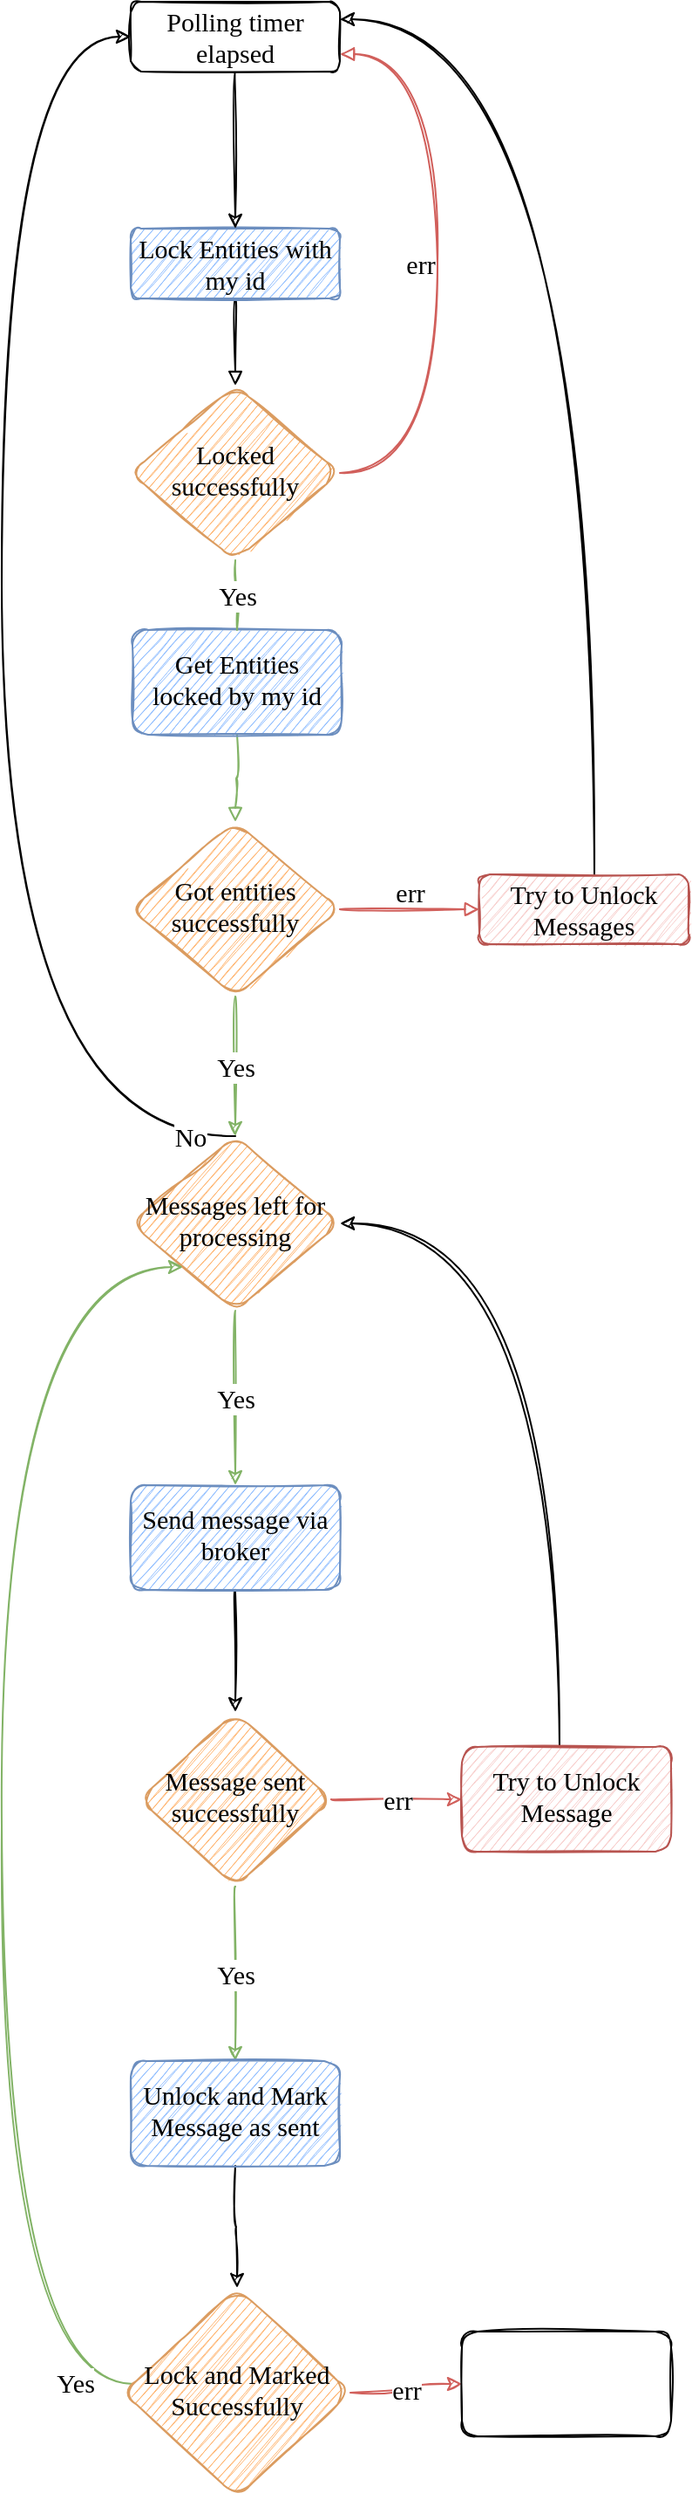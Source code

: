 <mxfile version="15.4.0" type="device"><diagram id="C5RBs43oDa-KdzZeNtuy" name="Page-1"><mxGraphModel dx="1106" dy="782" grid="1" gridSize="10" guides="1" tooltips="1" connect="1" arrows="1" fold="1" page="1" pageScale="1" pageWidth="827" pageHeight="1169" math="0" shadow="0"><root><mxCell id="WIyWlLk6GJQsqaUBKTNV-0"/><mxCell id="WIyWlLk6GJQsqaUBKTNV-1" parent="WIyWlLk6GJQsqaUBKTNV-0"/><mxCell id="WIyWlLk6GJQsqaUBKTNV-2" value="" style="html=1;jettySize=auto;orthogonalLoop=1;fontSize=15;endArrow=block;endFill=0;strokeWidth=1;shadow=0;labelBackgroundColor=none;edgeStyle=orthogonalEdgeStyle;fontFamily=Kalam;sketch=1;fontStyle=0;curved=1;" parent="WIyWlLk6GJQsqaUBKTNV-1" source="WIyWlLk6GJQsqaUBKTNV-3" target="WIyWlLk6GJQsqaUBKTNV-6" edge="1"><mxGeometry relative="1" as="geometry"/></mxCell><mxCell id="WIyWlLk6GJQsqaUBKTNV-3" value="Lock Entities with my id" style="whiteSpace=wrap;html=1;fontSize=15;glass=0;strokeWidth=1;shadow=0;fontFamily=Kalam;sketch=1;rounded=1;fontStyle=0;fillColor=#90BEFF;strokeColor=#6C8EBF;" parent="WIyWlLk6GJQsqaUBKTNV-1" vertex="1"><mxGeometry x="254" y="180" width="120" height="40" as="geometry"/></mxCell><mxCell id="WIyWlLk6GJQsqaUBKTNV-4" value="" style="html=1;jettySize=auto;orthogonalLoop=1;fontSize=15;endArrow=block;endFill=0;strokeWidth=1;shadow=0;labelBackgroundColor=default;edgeStyle=orthogonalEdgeStyle;exitX=0.5;exitY=1;exitDx=0;exitDy=0;fontFamily=Kalam;sketch=1;fontStyle=0;curved=1;fillColor=#d5e8d4;strokeColor=#82b366;startArrow=none;" parent="WIyWlLk6GJQsqaUBKTNV-1" source="2GBR5S86KtL8C_ev0ljE-29" target="WIyWlLk6GJQsqaUBKTNV-10" edge="1"><mxGeometry relative="1" as="geometry"><mxPoint as="offset"/><mxPoint x="314" y="440" as="sourcePoint"/></mxGeometry></mxCell><mxCell id="WIyWlLk6GJQsqaUBKTNV-5" value="err" style="edgeStyle=orthogonalEdgeStyle;html=1;jettySize=auto;orthogonalLoop=1;fontSize=15;endArrow=block;endFill=0;strokeWidth=1;shadow=0;labelBackgroundColor=none;entryX=1;entryY=0.75;entryDx=0;entryDy=0;fontFamily=Kalam;sketch=1;fontStyle=0;curved=1;fillColor=#f8cecc;strokeColor=#D15F5B;" parent="WIyWlLk6GJQsqaUBKTNV-1" source="WIyWlLk6GJQsqaUBKTNV-6" target="2GBR5S86KtL8C_ev0ljE-0" edge="1"><mxGeometry y="10" relative="1" as="geometry"><mxPoint as="offset"/><mxPoint x="454" y="320" as="targetPoint"/><Array as="points"><mxPoint x="430" y="320"/><mxPoint x="430" y="80"/></Array></mxGeometry></mxCell><mxCell id="WIyWlLk6GJQsqaUBKTNV-6" value="Locked successfully" style="rhombus;whiteSpace=wrap;html=1;shadow=0;fontFamily=Kalam;fontSize=15;align=center;strokeWidth=1;spacing=6;spacingTop=-4;sketch=1;rounded=1;fontStyle=0;fillColor=#FFB570;strokeColor=#DB9C60;" parent="WIyWlLk6GJQsqaUBKTNV-1" vertex="1"><mxGeometry x="254" y="270" width="120" height="100" as="geometry"/></mxCell><mxCell id="WIyWlLk6GJQsqaUBKTNV-9" value="err" style="edgeStyle=orthogonalEdgeStyle;html=1;jettySize=auto;orthogonalLoop=1;fontSize=15;endArrow=block;endFill=0;strokeWidth=1;shadow=0;labelBackgroundColor=none;fontFamily=Kalam;sketch=1;fontStyle=0;curved=1;fillColor=#f8cecc;strokeColor=#D15F5B;" parent="WIyWlLk6GJQsqaUBKTNV-1" source="WIyWlLk6GJQsqaUBKTNV-10" target="WIyWlLk6GJQsqaUBKTNV-12" edge="1"><mxGeometry y="10" relative="1" as="geometry"><mxPoint as="offset"/></mxGeometry></mxCell><mxCell id="2GBR5S86KtL8C_ev0ljE-3" value="Yes" style="edgeStyle=orthogonalEdgeStyle;orthogonalLoop=1;jettySize=auto;html=1;fontFamily=Kalam;sketch=1;fontSize=15;fontStyle=0;curved=1;fillColor=#d5e8d4;strokeColor=#82b366;" edge="1" parent="WIyWlLk6GJQsqaUBKTNV-1" source="WIyWlLk6GJQsqaUBKTNV-10" target="2GBR5S86KtL8C_ev0ljE-2"><mxGeometry relative="1" as="geometry"/></mxCell><mxCell id="WIyWlLk6GJQsqaUBKTNV-10" value="Got entities successfully" style="rhombus;whiteSpace=wrap;html=1;shadow=0;fontFamily=Kalam;fontSize=15;align=center;strokeWidth=1;spacing=6;spacingTop=-4;sketch=1;rounded=1;fontStyle=0;fillColor=#FFB570;strokeColor=#DB9C60;" parent="WIyWlLk6GJQsqaUBKTNV-1" vertex="1"><mxGeometry x="254" y="520" width="120" height="100" as="geometry"/></mxCell><mxCell id="2GBR5S86KtL8C_ev0ljE-26" style="edgeStyle=orthogonalEdgeStyle;orthogonalLoop=1;jettySize=auto;html=1;entryX=1;entryY=0.25;entryDx=0;entryDy=0;labelBackgroundColor=default;fontFamily=Kalam;sketch=1;fontSize=15;fontStyle=0;curved=1;" edge="1" parent="WIyWlLk6GJQsqaUBKTNV-1" source="WIyWlLk6GJQsqaUBKTNV-12" target="2GBR5S86KtL8C_ev0ljE-0"><mxGeometry relative="1" as="geometry"><Array as="points"><mxPoint x="520" y="60"/></Array></mxGeometry></mxCell><mxCell id="WIyWlLk6GJQsqaUBKTNV-12" value="Try to Unlock Messages" style="whiteSpace=wrap;html=1;fontSize=15;glass=0;strokeWidth=1;shadow=0;fontFamily=Kalam;sketch=1;rounded=1;fontStyle=0;fillColor=#f8cecc;strokeColor=#b85450;" parent="WIyWlLk6GJQsqaUBKTNV-1" vertex="1"><mxGeometry x="454" y="550" width="120" height="40" as="geometry"/></mxCell><mxCell id="2GBR5S86KtL8C_ev0ljE-1" style="edgeStyle=orthogonalEdgeStyle;orthogonalLoop=1;jettySize=auto;html=1;entryX=0.5;entryY=0;entryDx=0;entryDy=0;fontFamily=Kalam;sketch=1;fontSize=15;fontStyle=0;curved=1;" edge="1" parent="WIyWlLk6GJQsqaUBKTNV-1" source="2GBR5S86KtL8C_ev0ljE-0" target="WIyWlLk6GJQsqaUBKTNV-3"><mxGeometry relative="1" as="geometry"/></mxCell><mxCell id="2GBR5S86KtL8C_ev0ljE-0" value="Polling timer elapsed" style="whiteSpace=wrap;html=1;fontSize=15;glass=0;strokeWidth=1;shadow=0;fontFamily=Kalam;sketch=1;rounded=1;fontStyle=0" vertex="1" parent="WIyWlLk6GJQsqaUBKTNV-1"><mxGeometry x="254" y="50" width="120" height="40" as="geometry"/></mxCell><mxCell id="2GBR5S86KtL8C_ev0ljE-4" value="No" style="edgeStyle=orthogonalEdgeStyle;orthogonalLoop=1;jettySize=auto;html=1;entryX=0;entryY=0.5;entryDx=0;entryDy=0;fontFamily=Kalam;sketch=1;fontSize=15;fontStyle=0;curved=1;" edge="1" parent="WIyWlLk6GJQsqaUBKTNV-1" source="2GBR5S86KtL8C_ev0ljE-2" target="2GBR5S86KtL8C_ev0ljE-0"><mxGeometry x="-0.938" relative="1" as="geometry"><mxPoint x="130" y="340" as="targetPoint"/><Array as="points"><mxPoint x="180" y="700"/><mxPoint x="180" y="70"/></Array><mxPoint as="offset"/></mxGeometry></mxCell><mxCell id="2GBR5S86KtL8C_ev0ljE-8" value="Yes" style="edgeStyle=orthogonalEdgeStyle;orthogonalLoop=1;jettySize=auto;html=1;fontFamily=Kalam;sketch=1;fontSize=15;fontStyle=0;curved=1;fillColor=#d5e8d4;strokeColor=#82b366;" edge="1" parent="WIyWlLk6GJQsqaUBKTNV-1" source="2GBR5S86KtL8C_ev0ljE-2" target="2GBR5S86KtL8C_ev0ljE-7"><mxGeometry relative="1" as="geometry"/></mxCell><mxCell id="2GBR5S86KtL8C_ev0ljE-2" value="Messages left for&lt;br style=&quot;font-size: 15px;&quot;&gt;processing" style="rhombus;whiteSpace=wrap;html=1;shadow=0;fontFamily=Kalam;fontSize=15;align=center;strokeWidth=1;spacing=6;spacingTop=-4;sketch=1;rounded=1;fontStyle=0;fillColor=#FFB570;strokeColor=#DB9C60;" vertex="1" parent="WIyWlLk6GJQsqaUBKTNV-1"><mxGeometry x="254" y="700" width="120" height="100" as="geometry"/></mxCell><mxCell id="2GBR5S86KtL8C_ev0ljE-10" value="" style="edgeStyle=orthogonalEdgeStyle;orthogonalLoop=1;jettySize=auto;html=1;labelBackgroundColor=default;fontFamily=Kalam;sketch=1;fontSize=15;fontStyle=0;curved=1;" edge="1" parent="WIyWlLk6GJQsqaUBKTNV-1" source="2GBR5S86KtL8C_ev0ljE-7" target="2GBR5S86KtL8C_ev0ljE-9"><mxGeometry relative="1" as="geometry"/></mxCell><mxCell id="2GBR5S86KtL8C_ev0ljE-7" value="Send message via broker" style="whiteSpace=wrap;html=1;shadow=0;strokeWidth=1;spacing=6;spacingTop=-4;fontFamily=Kalam;sketch=1;rounded=1;fontSize=15;fontStyle=0;fillColor=#90BEFF;strokeColor=#6C8EBF;" vertex="1" parent="WIyWlLk6GJQsqaUBKTNV-1"><mxGeometry x="254" y="900" width="120" height="60" as="geometry"/></mxCell><mxCell id="2GBR5S86KtL8C_ev0ljE-12" value="err" style="edgeStyle=orthogonalEdgeStyle;orthogonalLoop=1;jettySize=auto;html=1;labelBackgroundColor=default;fontFamily=Kalam;sketch=1;fontSize=15;fontStyle=0;curved=1;fillColor=#f8cecc;strokeColor=#D15F5B;" edge="1" parent="WIyWlLk6GJQsqaUBKTNV-1" source="2GBR5S86KtL8C_ev0ljE-9" target="2GBR5S86KtL8C_ev0ljE-11"><mxGeometry relative="1" as="geometry"/></mxCell><mxCell id="2GBR5S86KtL8C_ev0ljE-15" value="Yes" style="edgeStyle=orthogonalEdgeStyle;orthogonalLoop=1;jettySize=auto;html=1;labelBackgroundColor=default;fontFamily=Kalam;sketch=1;fontSize=15;fontStyle=0;curved=1;fillColor=#d5e8d4;strokeColor=#82b366;" edge="1" parent="WIyWlLk6GJQsqaUBKTNV-1" source="2GBR5S86KtL8C_ev0ljE-9" target="2GBR5S86KtL8C_ev0ljE-14"><mxGeometry relative="1" as="geometry"/></mxCell><mxCell id="2GBR5S86KtL8C_ev0ljE-9" value="Message sent&lt;br style=&quot;font-size: 15px;&quot;&gt;successfully" style="rhombus;whiteSpace=wrap;html=1;shadow=0;strokeWidth=1;spacing=6;spacingTop=-4;fontFamily=Kalam;sketch=1;rounded=1;fontSize=15;fontStyle=0;fillColor=#FFB570;strokeColor=#DB9C60;" vertex="1" parent="WIyWlLk6GJQsqaUBKTNV-1"><mxGeometry x="259" y="1030" width="110" height="100" as="geometry"/></mxCell><mxCell id="2GBR5S86KtL8C_ev0ljE-27" style="edgeStyle=orthogonalEdgeStyle;orthogonalLoop=1;jettySize=auto;html=1;entryX=1;entryY=0.5;entryDx=0;entryDy=0;labelBackgroundColor=default;fontFamily=Kalam;sketch=1;fontSize=15;fontStyle=0;curved=1;" edge="1" parent="WIyWlLk6GJQsqaUBKTNV-1" source="2GBR5S86KtL8C_ev0ljE-11" target="2GBR5S86KtL8C_ev0ljE-2"><mxGeometry relative="1" as="geometry"><Array as="points"><mxPoint x="500" y="750"/></Array></mxGeometry></mxCell><mxCell id="2GBR5S86KtL8C_ev0ljE-11" value="Try to Unlock Message" style="whiteSpace=wrap;html=1;shadow=0;strokeWidth=1;spacing=6;spacingTop=-4;fontFamily=Kalam;sketch=1;rounded=1;fontSize=15;fontStyle=0;fillColor=#f8cecc;strokeColor=#b85450;" vertex="1" parent="WIyWlLk6GJQsqaUBKTNV-1"><mxGeometry x="444" y="1050" width="120" height="60" as="geometry"/></mxCell><mxCell id="2GBR5S86KtL8C_ev0ljE-18" value="" style="edgeStyle=orthogonalEdgeStyle;orthogonalLoop=1;jettySize=auto;html=1;labelBackgroundColor=default;fontFamily=Kalam;sketch=1;fontSize=15;fontStyle=0;curved=1;" edge="1" parent="WIyWlLk6GJQsqaUBKTNV-1" source="2GBR5S86KtL8C_ev0ljE-14" target="2GBR5S86KtL8C_ev0ljE-17"><mxGeometry relative="1" as="geometry"/></mxCell><mxCell id="2GBR5S86KtL8C_ev0ljE-14" value="Unlock and Mark Message as sent" style="whiteSpace=wrap;html=1;shadow=0;strokeWidth=1;spacing=6;spacingTop=-4;fontFamily=Kalam;sketch=1;rounded=1;fontSize=15;fontStyle=0;fillColor=#90BEFF;strokeColor=#6C8EBF;" vertex="1" parent="WIyWlLk6GJQsqaUBKTNV-1"><mxGeometry x="254" y="1230" width="120" height="60" as="geometry"/></mxCell><mxCell id="2GBR5S86KtL8C_ev0ljE-22" value="err" style="edgeStyle=orthogonalEdgeStyle;orthogonalLoop=1;jettySize=auto;html=1;labelBackgroundColor=default;fontFamily=Kalam;sketch=1;fontSize=15;fontStyle=0;curved=1;fillColor=#f8cecc;strokeColor=#D15F5B;" edge="1" parent="WIyWlLk6GJQsqaUBKTNV-1" source="2GBR5S86KtL8C_ev0ljE-17" target="2GBR5S86KtL8C_ev0ljE-21"><mxGeometry relative="1" as="geometry"/></mxCell><mxCell id="2GBR5S86KtL8C_ev0ljE-23" style="edgeStyle=orthogonalEdgeStyle;orthogonalLoop=1;jettySize=auto;html=1;entryX=0;entryY=1;entryDx=0;entryDy=0;labelBackgroundColor=default;fontFamily=Kalam;sketch=1;fontSize=15;fontStyle=0;curved=1;fillColor=#d5e8d4;strokeColor=#82b366;" edge="1" parent="WIyWlLk6GJQsqaUBKTNV-1" source="2GBR5S86KtL8C_ev0ljE-17" target="2GBR5S86KtL8C_ev0ljE-2"><mxGeometry relative="1" as="geometry"><Array as="points"><mxPoint x="180" y="1415"/><mxPoint x="180" y="775"/></Array></mxGeometry></mxCell><mxCell id="2GBR5S86KtL8C_ev0ljE-24" value="Yes" style="edgeLabel;html=1;align=center;verticalAlign=middle;resizable=0;points=[];fontFamily=Kalam;sketch=1;rounded=1;fontSize=15;fontStyle=0" vertex="1" connectable="0" parent="2GBR5S86KtL8C_ev0ljE-23"><mxGeometry x="-0.917" y="-1" relative="1" as="geometry"><mxPoint as="offset"/></mxGeometry></mxCell><mxCell id="2GBR5S86KtL8C_ev0ljE-17" value="Lock and Marked Successfully" style="rhombus;whiteSpace=wrap;html=1;shadow=0;strokeWidth=1;spacing=6;spacingTop=-4;fontFamily=Kalam;sketch=1;rounded=1;fontSize=15;fontStyle=0;fillColor=#FFB570;strokeColor=#DB9C60;" vertex="1" parent="WIyWlLk6GJQsqaUBKTNV-1"><mxGeometry x="250" y="1360" width="130" height="120" as="geometry"/></mxCell><mxCell id="2GBR5S86KtL8C_ev0ljE-21" value="" style="whiteSpace=wrap;html=1;shadow=0;strokeWidth=1;spacing=6;spacingTop=-4;fontFamily=Kalam;sketch=1;rounded=1;fontSize=15;fontStyle=0" vertex="1" parent="WIyWlLk6GJQsqaUBKTNV-1"><mxGeometry x="444" y="1385" width="120" height="60" as="geometry"/></mxCell><mxCell id="2GBR5S86KtL8C_ev0ljE-29" value="Get Entities locked by my id" style="whiteSpace=wrap;html=1;shadow=0;strokeWidth=1;spacing=6;spacingTop=-4;fontFamily=Kalam;sketch=1;rounded=1;fontSize=15;fontStyle=0;fillColor=#90BEFF;strokeColor=#6C8EBF;" vertex="1" parent="WIyWlLk6GJQsqaUBKTNV-1"><mxGeometry x="255" y="410" width="120" height="60" as="geometry"/></mxCell><mxCell id="2GBR5S86KtL8C_ev0ljE-30" value="Yes" style="html=1;jettySize=auto;orthogonalLoop=1;fontSize=15;endArrow=none;endFill=0;strokeWidth=1;shadow=0;labelBackgroundColor=default;edgeStyle=orthogonalEdgeStyle;exitX=0.5;exitY=1;exitDx=0;exitDy=0;fontFamily=Kalam;sketch=1;fontStyle=0;curved=1;fillColor=#d5e8d4;strokeColor=#82b366;entryX=0.5;entryY=0;entryDx=0;entryDy=0;" edge="1" parent="WIyWlLk6GJQsqaUBKTNV-1" source="WIyWlLk6GJQsqaUBKTNV-6" target="2GBR5S86KtL8C_ev0ljE-29"><mxGeometry relative="1" as="geometry"><mxPoint as="offset"/><mxPoint x="314" y="370" as="sourcePoint"/><mxPoint x="380" y="380" as="targetPoint"/></mxGeometry></mxCell></root></mxGraphModel></diagram></mxfile>